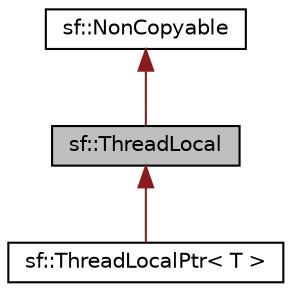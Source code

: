 digraph "sf::ThreadLocal"
{
  edge [fontname="Helvetica",fontsize="10",labelfontname="Helvetica",labelfontsize="10"];
  node [fontname="Helvetica",fontsize="10",shape=record];
  Node0 [label="sf::ThreadLocal",height=0.2,width=0.4,color="black", fillcolor="grey75", style="filled", fontcolor="black"];
  Node1 -> Node0 [dir="back",color="firebrick4",fontsize="10",style="solid"];
  Node1 [label="sf::NonCopyable",height=0.2,width=0.4,color="black", fillcolor="white", style="filled",URL="$classsf_1_1_non_copyable.html",tooltip="Utility class that makes any derived class non-copyable. "];
  Node0 -> Node2 [dir="back",color="firebrick4",fontsize="10",style="solid"];
  Node2 [label="sf::ThreadLocalPtr\< T \>",height=0.2,width=0.4,color="black", fillcolor="white", style="filled",URL="$classsf_1_1_thread_local_ptr.html",tooltip="Pointer to a thread-local variable. "];
}
